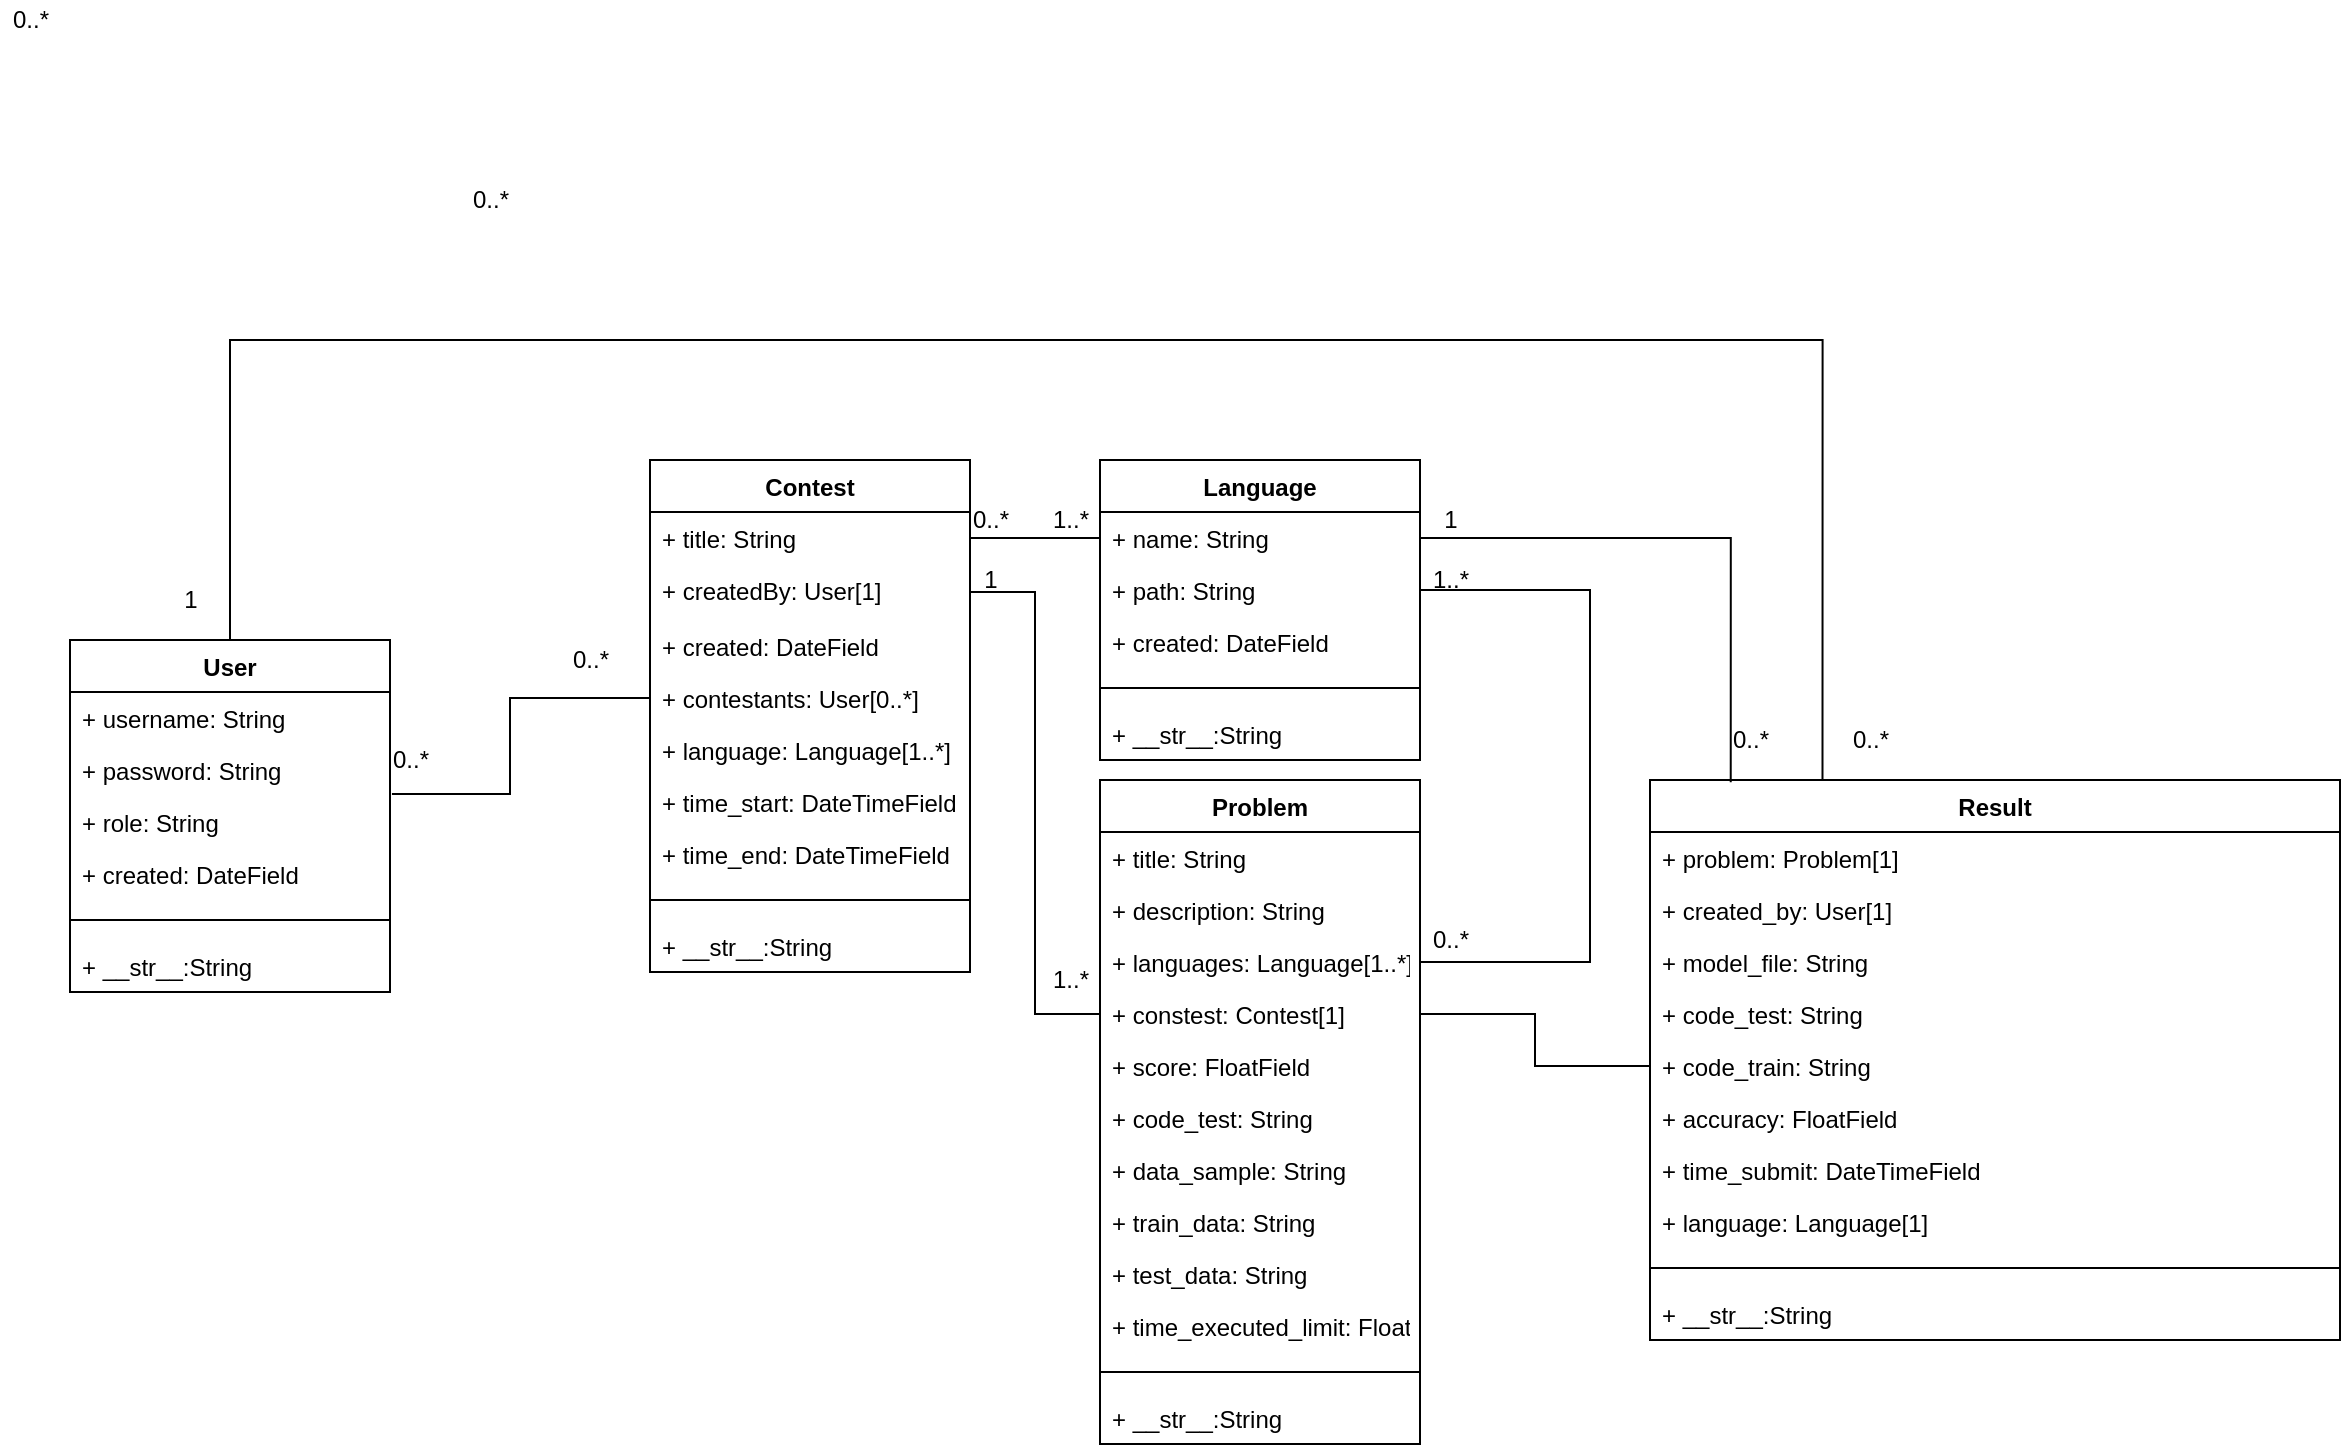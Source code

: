 <mxfile version="14.5.1" type="device" pages="2"><diagram id="wpUmEj4RFHvZGfMuo5O-" name="Page-1"><mxGraphModel dx="1812" dy="593" grid="1" gridSize="10" guides="1" tooltips="1" connect="1" arrows="1" fold="1" page="1" pageScale="1" pageWidth="850" pageHeight="1100" math="0" shadow="0"><root><mxCell id="0"/><mxCell id="1" parent="0"/><mxCell id="9TwuMTxWKljt97giZFqw-1" value="User" style="swimlane;fontStyle=1;align=center;verticalAlign=top;childLayout=stackLayout;horizontal=1;startSize=26;horizontalStack=0;resizeParent=1;resizeParentMax=0;resizeLast=0;collapsible=1;marginBottom=0;" parent="1" vertex="1"><mxGeometry x="-240" y="330" width="160" height="176" as="geometry"/></mxCell><mxCell id="9TwuMTxWKljt97giZFqw-2" value="+ username: String" style="text;strokeColor=none;fillColor=none;align=left;verticalAlign=top;spacingLeft=4;spacingRight=4;overflow=hidden;rotatable=0;points=[[0,0.5],[1,0.5]];portConstraint=eastwest;" parent="9TwuMTxWKljt97giZFqw-1" vertex="1"><mxGeometry y="26" width="160" height="26" as="geometry"/></mxCell><mxCell id="9TwuMTxWKljt97giZFqw-5" value="+ password: String" style="text;strokeColor=none;fillColor=none;align=left;verticalAlign=top;spacingLeft=4;spacingRight=4;overflow=hidden;rotatable=0;points=[[0,0.5],[1,0.5]];portConstraint=eastwest;" parent="9TwuMTxWKljt97giZFqw-1" vertex="1"><mxGeometry y="52" width="160" height="26" as="geometry"/></mxCell><mxCell id="9TwuMTxWKljt97giZFqw-6" value="+ role: String" style="text;strokeColor=none;fillColor=none;align=left;verticalAlign=top;spacingLeft=4;spacingRight=4;overflow=hidden;rotatable=0;points=[[0,0.5],[1,0.5]];portConstraint=eastwest;labelBackgroundColor=#ffffff;" parent="9TwuMTxWKljt97giZFqw-1" vertex="1"><mxGeometry y="78" width="160" height="26" as="geometry"/></mxCell><mxCell id="bIjgMmTDvGOGk84dKv94-11" value="+ created: DateField" style="text;strokeColor=none;fillColor=none;align=left;verticalAlign=top;spacingLeft=4;spacingRight=4;overflow=hidden;rotatable=0;points=[[0,0.5],[1,0.5]];portConstraint=eastwest;labelBackgroundColor=#ffffff;" parent="9TwuMTxWKljt97giZFqw-1" vertex="1"><mxGeometry y="104" width="160" height="26" as="geometry"/></mxCell><mxCell id="9TwuMTxWKljt97giZFqw-3" value="" style="line;strokeWidth=1;fillColor=none;align=left;verticalAlign=middle;spacingTop=-1;spacingLeft=3;spacingRight=3;rotatable=0;labelPosition=right;points=[];portConstraint=eastwest;" parent="9TwuMTxWKljt97giZFqw-1" vertex="1"><mxGeometry y="130" width="160" height="20" as="geometry"/></mxCell><mxCell id="9TwuMTxWKljt97giZFqw-4" value="+ __str__:String" style="text;strokeColor=none;fillColor=none;align=left;verticalAlign=top;spacingLeft=4;spacingRight=4;overflow=hidden;rotatable=0;points=[[0,0.5],[1,0.5]];portConstraint=eastwest;" parent="9TwuMTxWKljt97giZFqw-1" vertex="1"><mxGeometry y="150" width="160" height="26" as="geometry"/></mxCell><mxCell id="bIjgMmTDvGOGk84dKv94-5" value="Contest&#10;" style="swimlane;fontStyle=1;align=center;verticalAlign=top;childLayout=stackLayout;horizontal=1;startSize=26;horizontalStack=0;resizeParent=1;resizeParentMax=0;resizeLast=0;collapsible=1;marginBottom=0;" parent="1" vertex="1"><mxGeometry x="50" y="240" width="160" height="256" as="geometry"/></mxCell><mxCell id="bIjgMmTDvGOGk84dKv94-6" value="+ title: String" style="text;strokeColor=none;fillColor=none;align=left;verticalAlign=top;spacingLeft=4;spacingRight=4;overflow=hidden;rotatable=0;points=[[0,0.5],[1,0.5]];portConstraint=eastwest;" parent="bIjgMmTDvGOGk84dKv94-5" vertex="1"><mxGeometry y="26" width="160" height="26" as="geometry"/></mxCell><mxCell id="bIjgMmTDvGOGk84dKv94-7" value="+ createdBy: User[1]" style="text;strokeColor=none;fillColor=none;align=left;verticalAlign=top;spacingLeft=4;spacingRight=4;overflow=hidden;rotatable=0;points=[[0,0.5],[1,0.5]];portConstraint=eastwest;" parent="bIjgMmTDvGOGk84dKv94-5" vertex="1"><mxGeometry y="52" width="160" height="28" as="geometry"/></mxCell><mxCell id="bIjgMmTDvGOGk84dKv94-8" value="+ created: DateField" style="text;strokeColor=none;fillColor=none;align=left;verticalAlign=top;spacingLeft=4;spacingRight=4;overflow=hidden;rotatable=0;points=[[0,0.5],[1,0.5]];portConstraint=eastwest;labelBackgroundColor=#ffffff;" parent="bIjgMmTDvGOGk84dKv94-5" vertex="1"><mxGeometry y="80" width="160" height="26" as="geometry"/></mxCell><mxCell id="XXnN1bYFeYUg_ChrrPRk-10" value="+ contestants: User[0..*]" style="text;strokeColor=none;fillColor=none;align=left;verticalAlign=top;spacingLeft=4;spacingRight=4;overflow=hidden;rotatable=0;points=[[0,0.5],[1,0.5]];portConstraint=eastwest;labelBackgroundColor=#ffffff;" vertex="1" parent="bIjgMmTDvGOGk84dKv94-5"><mxGeometry y="106" width="160" height="26" as="geometry"/></mxCell><mxCell id="bIjgMmTDvGOGk84dKv94-22" value="+ language: Language[1..*]" style="text;strokeColor=none;fillColor=none;align=left;verticalAlign=top;spacingLeft=4;spacingRight=4;overflow=hidden;rotatable=0;points=[[0,0.5],[1,0.5]];portConstraint=eastwest;labelBackgroundColor=#ffffff;" parent="bIjgMmTDvGOGk84dKv94-5" vertex="1"><mxGeometry y="132" width="160" height="26" as="geometry"/></mxCell><mxCell id="bIjgMmTDvGOGk84dKv94-45" value="+ time_start: DateTimeField" style="text;strokeColor=none;fillColor=none;align=left;verticalAlign=top;spacingLeft=4;spacingRight=4;overflow=hidden;rotatable=0;points=[[0,0.5],[1,0.5]];portConstraint=eastwest;labelBackgroundColor=#ffffff;" parent="bIjgMmTDvGOGk84dKv94-5" vertex="1"><mxGeometry y="158" width="160" height="26" as="geometry"/></mxCell><mxCell id="bIjgMmTDvGOGk84dKv94-46" value="+ time_end: DateTimeField" style="text;strokeColor=none;fillColor=none;align=left;verticalAlign=top;spacingLeft=4;spacingRight=4;overflow=hidden;rotatable=0;points=[[0,0.5],[1,0.5]];portConstraint=eastwest;labelBackgroundColor=#ffffff;" parent="bIjgMmTDvGOGk84dKv94-5" vertex="1"><mxGeometry y="184" width="160" height="26" as="geometry"/></mxCell><mxCell id="bIjgMmTDvGOGk84dKv94-9" value="" style="line;strokeWidth=1;fillColor=none;align=left;verticalAlign=middle;spacingTop=-1;spacingLeft=3;spacingRight=3;rotatable=0;labelPosition=right;points=[];portConstraint=eastwest;" parent="bIjgMmTDvGOGk84dKv94-5" vertex="1"><mxGeometry y="210" width="160" height="20" as="geometry"/></mxCell><mxCell id="bIjgMmTDvGOGk84dKv94-10" value="+ __str__:String" style="text;strokeColor=none;fillColor=none;align=left;verticalAlign=top;spacingLeft=4;spacingRight=4;overflow=hidden;rotatable=0;points=[[0,0.5],[1,0.5]];portConstraint=eastwest;" parent="bIjgMmTDvGOGk84dKv94-5" vertex="1"><mxGeometry y="230" width="160" height="26" as="geometry"/></mxCell><mxCell id="bIjgMmTDvGOGk84dKv94-23" value="Language" style="swimlane;fontStyle=1;align=center;verticalAlign=top;childLayout=stackLayout;horizontal=1;startSize=26;horizontalStack=0;resizeParent=1;resizeParentMax=0;resizeLast=0;collapsible=1;marginBottom=0;" parent="1" vertex="1"><mxGeometry x="275" y="240" width="160" height="150" as="geometry"/></mxCell><mxCell id="bIjgMmTDvGOGk84dKv94-24" value="+ name: String" style="text;strokeColor=none;fillColor=none;align=left;verticalAlign=top;spacingLeft=4;spacingRight=4;overflow=hidden;rotatable=0;points=[[0,0.5],[1,0.5]];portConstraint=eastwest;" parent="bIjgMmTDvGOGk84dKv94-23" vertex="1"><mxGeometry y="26" width="160" height="26" as="geometry"/></mxCell><mxCell id="bIjgMmTDvGOGk84dKv94-26" value="+ path: String" style="text;strokeColor=none;fillColor=none;align=left;verticalAlign=top;spacingLeft=4;spacingRight=4;overflow=hidden;rotatable=0;points=[[0,0.5],[1,0.5]];portConstraint=eastwest;labelBackgroundColor=#ffffff;" parent="bIjgMmTDvGOGk84dKv94-23" vertex="1"><mxGeometry y="52" width="160" height="26" as="geometry"/></mxCell><mxCell id="XXnN1bYFeYUg_ChrrPRk-23" value="+ created: DateField" style="text;strokeColor=none;fillColor=none;align=left;verticalAlign=top;spacingLeft=4;spacingRight=4;overflow=hidden;rotatable=0;points=[[0,0.5],[1,0.5]];portConstraint=eastwest;labelBackgroundColor=#ffffff;" vertex="1" parent="bIjgMmTDvGOGk84dKv94-23"><mxGeometry y="78" width="160" height="26" as="geometry"/></mxCell><mxCell id="bIjgMmTDvGOGk84dKv94-27" value="" style="line;strokeWidth=1;fillColor=none;align=left;verticalAlign=middle;spacingTop=-1;spacingLeft=3;spacingRight=3;rotatable=0;labelPosition=right;points=[];portConstraint=eastwest;" parent="bIjgMmTDvGOGk84dKv94-23" vertex="1"><mxGeometry y="104" width="160" height="20" as="geometry"/></mxCell><mxCell id="bIjgMmTDvGOGk84dKv94-28" value="+ __str__:String" style="text;strokeColor=none;fillColor=none;align=left;verticalAlign=top;spacingLeft=4;spacingRight=4;overflow=hidden;rotatable=0;points=[[0,0.5],[1,0.5]];portConstraint=eastwest;" parent="bIjgMmTDvGOGk84dKv94-23" vertex="1"><mxGeometry y="124" width="160" height="26" as="geometry"/></mxCell><mxCell id="bIjgMmTDvGOGk84dKv94-30" value="Problem" style="swimlane;fontStyle=1;align=center;verticalAlign=top;childLayout=stackLayout;horizontal=1;startSize=26;horizontalStack=0;resizeParent=1;resizeParentMax=0;resizeLast=0;collapsible=1;marginBottom=0;" parent="1" vertex="1"><mxGeometry x="275" y="400" width="160" height="332" as="geometry"/></mxCell><mxCell id="bIjgMmTDvGOGk84dKv94-31" value="+ title: String" style="text;strokeColor=none;fillColor=none;align=left;verticalAlign=top;spacingLeft=4;spacingRight=4;overflow=hidden;rotatable=0;points=[[0,0.5],[1,0.5]];portConstraint=eastwest;" parent="bIjgMmTDvGOGk84dKv94-30" vertex="1"><mxGeometry y="26" width="160" height="26" as="geometry"/></mxCell><mxCell id="bIjgMmTDvGOGk84dKv94-32" value="+ description: String" style="text;strokeColor=none;fillColor=none;align=left;verticalAlign=top;spacingLeft=4;spacingRight=4;overflow=hidden;rotatable=0;points=[[0,0.5],[1,0.5]];portConstraint=eastwest;labelBackgroundColor=#ffffff;" parent="bIjgMmTDvGOGk84dKv94-30" vertex="1"><mxGeometry y="52" width="160" height="26" as="geometry"/></mxCell><mxCell id="bIjgMmTDvGOGk84dKv94-36" value="+ languages: Language[1..*]" style="text;strokeColor=none;fillColor=none;align=left;verticalAlign=top;spacingLeft=4;spacingRight=4;overflow=hidden;rotatable=0;points=[[0,0.5],[1,0.5]];portConstraint=eastwest;labelBackgroundColor=#ffffff;" parent="bIjgMmTDvGOGk84dKv94-30" vertex="1"><mxGeometry y="78" width="160" height="26" as="geometry"/></mxCell><mxCell id="bIjgMmTDvGOGk84dKv94-38" value="+ constest: Contest[1]" style="text;strokeColor=none;fillColor=none;align=left;verticalAlign=top;spacingLeft=4;spacingRight=4;overflow=hidden;rotatable=0;points=[[0,0.5],[1,0.5]];portConstraint=eastwest;labelBackgroundColor=#ffffff;" parent="bIjgMmTDvGOGk84dKv94-30" vertex="1"><mxGeometry y="104" width="160" height="26" as="geometry"/></mxCell><mxCell id="bIjgMmTDvGOGk84dKv94-39" value="+ score: FloatField" style="text;strokeColor=none;fillColor=none;align=left;verticalAlign=top;spacingLeft=4;spacingRight=4;overflow=hidden;rotatable=0;points=[[0,0.5],[1,0.5]];portConstraint=eastwest;labelBackgroundColor=#ffffff;" parent="bIjgMmTDvGOGk84dKv94-30" vertex="1"><mxGeometry y="130" width="160" height="26" as="geometry"/></mxCell><mxCell id="bIjgMmTDvGOGk84dKv94-40" value="+ code_test: String" style="text;strokeColor=none;fillColor=none;align=left;verticalAlign=top;spacingLeft=4;spacingRight=4;overflow=hidden;rotatable=0;points=[[0,0.5],[1,0.5]];portConstraint=eastwest;labelBackgroundColor=#ffffff;" parent="bIjgMmTDvGOGk84dKv94-30" vertex="1"><mxGeometry y="156" width="160" height="26" as="geometry"/></mxCell><mxCell id="bIjgMmTDvGOGk84dKv94-41" value="+ data_sample: String" style="text;strokeColor=none;fillColor=none;align=left;verticalAlign=top;spacingLeft=4;spacingRight=4;overflow=hidden;rotatable=0;points=[[0,0.5],[1,0.5]];portConstraint=eastwest;labelBackgroundColor=#ffffff;" parent="bIjgMmTDvGOGk84dKv94-30" vertex="1"><mxGeometry y="182" width="160" height="26" as="geometry"/></mxCell><mxCell id="bIjgMmTDvGOGk84dKv94-42" value="+ train_data: String" style="text;strokeColor=none;fillColor=none;align=left;verticalAlign=top;spacingLeft=4;spacingRight=4;overflow=hidden;rotatable=0;points=[[0,0.5],[1,0.5]];portConstraint=eastwest;labelBackgroundColor=#ffffff;" parent="bIjgMmTDvGOGk84dKv94-30" vertex="1"><mxGeometry y="208" width="160" height="26" as="geometry"/></mxCell><mxCell id="bIjgMmTDvGOGk84dKv94-43" value="+ test_data: String" style="text;strokeColor=none;fillColor=none;align=left;verticalAlign=top;spacingLeft=4;spacingRight=4;overflow=hidden;rotatable=0;points=[[0,0.5],[1,0.5]];portConstraint=eastwest;labelBackgroundColor=#ffffff;" parent="bIjgMmTDvGOGk84dKv94-30" vertex="1"><mxGeometry y="234" width="160" height="26" as="geometry"/></mxCell><mxCell id="bIjgMmTDvGOGk84dKv94-44" value="+ time_executed_limit: FloatField" style="text;strokeColor=none;fillColor=none;align=left;verticalAlign=top;spacingLeft=4;spacingRight=4;overflow=hidden;rotatable=0;points=[[0,0.5],[1,0.5]];portConstraint=eastwest;labelBackgroundColor=#ffffff;" parent="bIjgMmTDvGOGk84dKv94-30" vertex="1"><mxGeometry y="260" width="160" height="26" as="geometry"/></mxCell><mxCell id="bIjgMmTDvGOGk84dKv94-33" value="" style="line;strokeWidth=1;fillColor=none;align=left;verticalAlign=middle;spacingTop=-1;spacingLeft=3;spacingRight=3;rotatable=0;labelPosition=right;points=[];portConstraint=eastwest;" parent="bIjgMmTDvGOGk84dKv94-30" vertex="1"><mxGeometry y="286" width="160" height="20" as="geometry"/></mxCell><mxCell id="bIjgMmTDvGOGk84dKv94-34" value="+ __str__:String" style="text;strokeColor=none;fillColor=none;align=left;verticalAlign=top;spacingLeft=4;spacingRight=4;overflow=hidden;rotatable=0;points=[[0,0.5],[1,0.5]];portConstraint=eastwest;" parent="bIjgMmTDvGOGk84dKv94-30" vertex="1"><mxGeometry y="306" width="160" height="26" as="geometry"/></mxCell><mxCell id="bIjgMmTDvGOGk84dKv94-37" style="edgeStyle=orthogonalEdgeStyle;rounded=0;orthogonalLoop=1;jettySize=auto;html=1;exitX=1;exitY=0.5;exitDx=0;exitDy=0;endArrow=none;endFill=0;entryX=1;entryY=0.5;entryDx=0;entryDy=0;" parent="1" source="bIjgMmTDvGOGk84dKv94-36" target="bIjgMmTDvGOGk84dKv94-26" edge="1"><mxGeometry relative="1" as="geometry"><mxPoint x="436" y="286" as="targetPoint"/><Array as="points"><mxPoint x="520" y="491"/><mxPoint x="520" y="305"/></Array></mxGeometry></mxCell><mxCell id="XXnN1bYFeYUg_ChrrPRk-19" style="edgeStyle=orthogonalEdgeStyle;rounded=0;orthogonalLoop=1;jettySize=auto;html=1;exitX=0.25;exitY=0;exitDx=0;exitDy=0;entryX=0.5;entryY=0;entryDx=0;entryDy=0;endArrow=none;endFill=0;" edge="1" parent="1" source="bIjgMmTDvGOGk84dKv94-47" target="9TwuMTxWKljt97giZFqw-1"><mxGeometry relative="1" as="geometry"><Array as="points"><mxPoint x="636" y="180"/><mxPoint x="-160" y="180"/></Array></mxGeometry></mxCell><mxCell id="bIjgMmTDvGOGk84dKv94-47" value="Result" style="swimlane;fontStyle=1;align=center;verticalAlign=top;childLayout=stackLayout;horizontal=1;startSize=26;horizontalStack=0;resizeParent=1;resizeParentMax=0;resizeLast=0;collapsible=1;marginBottom=0;" parent="1" vertex="1"><mxGeometry x="550" y="400" width="345" height="280" as="geometry"/></mxCell><mxCell id="bIjgMmTDvGOGk84dKv94-48" value="+ problem: Problem[1]" style="text;strokeColor=none;fillColor=none;align=left;verticalAlign=top;spacingLeft=4;spacingRight=4;overflow=hidden;rotatable=0;points=[[0,0.5],[1,0.5]];portConstraint=eastwest;" parent="bIjgMmTDvGOGk84dKv94-47" vertex="1"><mxGeometry y="26" width="345" height="26" as="geometry"/></mxCell><mxCell id="XXnN1bYFeYUg_ChrrPRk-14" value="+ created_by: User[1]" style="text;strokeColor=none;fillColor=none;align=left;verticalAlign=top;spacingLeft=4;spacingRight=4;overflow=hidden;rotatable=0;points=[[0,0.5],[1,0.5]];portConstraint=eastwest;" vertex="1" parent="bIjgMmTDvGOGk84dKv94-47"><mxGeometry y="52" width="345" height="26" as="geometry"/></mxCell><mxCell id="bIjgMmTDvGOGk84dKv94-50" value="+ model_file: String" style="text;strokeColor=none;fillColor=none;align=left;verticalAlign=top;spacingLeft=4;spacingRight=4;overflow=hidden;rotatable=0;points=[[0,0.5],[1,0.5]];portConstraint=eastwest;labelBackgroundColor=#ffffff;" parent="bIjgMmTDvGOGk84dKv94-47" vertex="1"><mxGeometry y="78" width="345" height="26" as="geometry"/></mxCell><mxCell id="bIjgMmTDvGOGk84dKv94-53" value="+ code_test: String" style="text;strokeColor=none;fillColor=none;align=left;verticalAlign=top;spacingLeft=4;spacingRight=4;overflow=hidden;rotatable=0;points=[[0,0.5],[1,0.5]];portConstraint=eastwest;labelBackgroundColor=#ffffff;" parent="bIjgMmTDvGOGk84dKv94-47" vertex="1"><mxGeometry y="104" width="345" height="26" as="geometry"/></mxCell><mxCell id="bIjgMmTDvGOGk84dKv94-54" value="+ code_train: String" style="text;strokeColor=none;fillColor=none;align=left;verticalAlign=top;spacingLeft=4;spacingRight=4;overflow=hidden;rotatable=0;points=[[0,0.5],[1,0.5]];portConstraint=eastwest;labelBackgroundColor=#ffffff;" parent="bIjgMmTDvGOGk84dKv94-47" vertex="1"><mxGeometry y="130" width="345" height="26" as="geometry"/></mxCell><mxCell id="bIjgMmTDvGOGk84dKv94-55" value="+ accuracy: FloatField" style="text;strokeColor=none;fillColor=none;align=left;verticalAlign=top;spacingLeft=4;spacingRight=4;overflow=hidden;rotatable=0;points=[[0,0.5],[1,0.5]];portConstraint=eastwest;labelBackgroundColor=#ffffff;" parent="bIjgMmTDvGOGk84dKv94-47" vertex="1"><mxGeometry y="156" width="345" height="26" as="geometry"/></mxCell><mxCell id="bIjgMmTDvGOGk84dKv94-56" value="+ time_submit: DateTimeField" style="text;strokeColor=none;fillColor=none;align=left;verticalAlign=top;spacingLeft=4;spacingRight=4;overflow=hidden;rotatable=0;points=[[0,0.5],[1,0.5]];portConstraint=eastwest;labelBackgroundColor=#ffffff;" parent="bIjgMmTDvGOGk84dKv94-47" vertex="1"><mxGeometry y="182" width="345" height="26" as="geometry"/></mxCell><mxCell id="bIjgMmTDvGOGk84dKv94-57" value="+ language: Language[1]" style="text;strokeColor=none;fillColor=none;align=left;verticalAlign=top;spacingLeft=4;spacingRight=4;overflow=hidden;rotatable=0;points=[[0,0.5],[1,0.5]];portConstraint=eastwest;labelBackgroundColor=#ffffff;" parent="bIjgMmTDvGOGk84dKv94-47" vertex="1"><mxGeometry y="208" width="345" height="26" as="geometry"/></mxCell><mxCell id="bIjgMmTDvGOGk84dKv94-51" value="" style="line;strokeWidth=1;fillColor=none;align=left;verticalAlign=middle;spacingTop=-1;spacingLeft=3;spacingRight=3;rotatable=0;labelPosition=right;points=[];portConstraint=eastwest;" parent="bIjgMmTDvGOGk84dKv94-47" vertex="1"><mxGeometry y="234" width="345" height="20" as="geometry"/></mxCell><mxCell id="bIjgMmTDvGOGk84dKv94-52" value="+ __str__:String" style="text;strokeColor=none;fillColor=none;align=left;verticalAlign=top;spacingLeft=4;spacingRight=4;overflow=hidden;rotatable=0;points=[[0,0.5],[1,0.5]];portConstraint=eastwest;" parent="bIjgMmTDvGOGk84dKv94-47" vertex="1"><mxGeometry y="254" width="345" height="26" as="geometry"/></mxCell><mxCell id="bIjgMmTDvGOGk84dKv94-59" style="edgeStyle=orthogonalEdgeStyle;rounded=0;orthogonalLoop=1;jettySize=auto;html=1;exitX=1;exitY=0.5;exitDx=0;exitDy=0;entryX=0;entryY=0.5;entryDx=0;entryDy=0;endArrow=none;endFill=0;" parent="1" source="bIjgMmTDvGOGk84dKv94-6" target="bIjgMmTDvGOGk84dKv94-24" edge="1"><mxGeometry relative="1" as="geometry"/></mxCell><mxCell id="bIjgMmTDvGOGk84dKv94-60" style="edgeStyle=orthogonalEdgeStyle;rounded=0;orthogonalLoop=1;jettySize=auto;html=1;entryX=0;entryY=0.5;entryDx=0;entryDy=0;endArrow=none;endFill=0;" parent="1" source="bIjgMmTDvGOGk84dKv94-7" target="bIjgMmTDvGOGk84dKv94-38" edge="1"><mxGeometry relative="1" as="geometry"/></mxCell><mxCell id="bIjgMmTDvGOGk84dKv94-64" style="edgeStyle=orthogonalEdgeStyle;rounded=0;orthogonalLoop=1;jettySize=auto;html=1;exitX=1.006;exitY=-0.038;exitDx=0;exitDy=0;endArrow=none;endFill=0;exitPerimeter=0;entryX=0;entryY=0.5;entryDx=0;entryDy=0;" parent="1" source="9TwuMTxWKljt97giZFqw-6" target="XXnN1bYFeYUg_ChrrPRk-10" edge="1"><mxGeometry relative="1" as="geometry"><mxPoint x="30" y="691" as="sourcePoint"/><mxPoint x="50" y="411" as="targetPoint"/><Array as="points"><mxPoint x="-20" y="407"/><mxPoint x="-20" y="359"/></Array></mxGeometry></mxCell><mxCell id="XXnN1bYFeYUg_ChrrPRk-2" value="1..*" style="text;html=1;align=center;verticalAlign=middle;resizable=0;points=[];autosize=1;" vertex="1" parent="1"><mxGeometry x="245" y="260" width="30" height="20" as="geometry"/></mxCell><mxCell id="XXnN1bYFeYUg_ChrrPRk-3" value="0..*" style="text;html=1;align=center;verticalAlign=middle;resizable=0;points=[];autosize=1;" vertex="1" parent="1"><mxGeometry x="205" y="260" width="30" height="20" as="geometry"/></mxCell><mxCell id="XXnN1bYFeYUg_ChrrPRk-4" value="1..*" style="text;html=1;align=center;verticalAlign=middle;resizable=0;points=[];autosize=1;" vertex="1" parent="1"><mxGeometry x="245" y="490" width="30" height="20" as="geometry"/></mxCell><mxCell id="XXnN1bYFeYUg_ChrrPRk-5" value="1" style="text;html=1;align=center;verticalAlign=middle;resizable=0;points=[];autosize=1;" vertex="1" parent="1"><mxGeometry x="210" y="290" width="20" height="20" as="geometry"/></mxCell><mxCell id="XXnN1bYFeYUg_ChrrPRk-6" value="1..*" style="text;html=1;align=center;verticalAlign=middle;resizable=0;points=[];autosize=1;" vertex="1" parent="1"><mxGeometry x="435" y="290" width="30" height="20" as="geometry"/></mxCell><mxCell id="XXnN1bYFeYUg_ChrrPRk-7" value="0..*" style="text;html=1;align=center;verticalAlign=middle;resizable=0;points=[];autosize=1;" vertex="1" parent="1"><mxGeometry x="435" y="470" width="30" height="20" as="geometry"/></mxCell><mxCell id="XXnN1bYFeYUg_ChrrPRk-8" value="1" style="text;html=1;align=center;verticalAlign=middle;resizable=0;points=[];autosize=1;" vertex="1" parent="1"><mxGeometry x="440" y="260" width="20" height="20" as="geometry"/></mxCell><mxCell id="XXnN1bYFeYUg_ChrrPRk-9" value="0..*" style="text;html=1;align=center;verticalAlign=middle;resizable=0;points=[];autosize=1;" vertex="1" parent="1"><mxGeometry x="-45" y="100" width="30" height="20" as="geometry"/></mxCell><mxCell id="XXnN1bYFeYUg_ChrrPRk-12" value="0..*" style="text;html=1;align=center;verticalAlign=middle;resizable=0;points=[];autosize=1;" vertex="1" parent="1"><mxGeometry x="-85" y="380" width="30" height="20" as="geometry"/></mxCell><mxCell id="XXnN1bYFeYUg_ChrrPRk-13" value="0..*" style="text;html=1;align=center;verticalAlign=middle;resizable=0;points=[];autosize=1;" vertex="1" parent="1"><mxGeometry x="5" y="330" width="30" height="20" as="geometry"/></mxCell><mxCell id="XXnN1bYFeYUg_ChrrPRk-16" value="0..*" style="text;html=1;align=center;verticalAlign=middle;resizable=0;points=[];autosize=1;" vertex="1" parent="1"><mxGeometry x="-275" y="10" width="30" height="20" as="geometry"/></mxCell><mxCell id="XXnN1bYFeYUg_ChrrPRk-17" value="1" style="text;html=1;align=center;verticalAlign=middle;resizable=0;points=[];autosize=1;" vertex="1" parent="1"><mxGeometry x="-190" y="300" width="20" height="20" as="geometry"/></mxCell><mxCell id="XXnN1bYFeYUg_ChrrPRk-18" style="edgeStyle=orthogonalEdgeStyle;rounded=0;orthogonalLoop=1;jettySize=auto;html=1;exitX=1;exitY=0.5;exitDx=0;exitDy=0;entryX=0;entryY=0.5;entryDx=0;entryDy=0;endArrow=none;endFill=0;" edge="1" parent="1" source="bIjgMmTDvGOGk84dKv94-38" target="bIjgMmTDvGOGk84dKv94-54"><mxGeometry relative="1" as="geometry"/></mxCell><mxCell id="XXnN1bYFeYUg_ChrrPRk-20" style="edgeStyle=orthogonalEdgeStyle;rounded=0;orthogonalLoop=1;jettySize=auto;html=1;exitX=1;exitY=0.5;exitDx=0;exitDy=0;entryX=0.117;entryY=0.004;entryDx=0;entryDy=0;entryPerimeter=0;endArrow=none;endFill=0;" edge="1" parent="1" source="bIjgMmTDvGOGk84dKv94-24" target="bIjgMmTDvGOGk84dKv94-47"><mxGeometry relative="1" as="geometry"/></mxCell><mxCell id="XXnN1bYFeYUg_ChrrPRk-21" value="0..*" style="text;html=1;align=center;verticalAlign=middle;resizable=0;points=[];autosize=1;" vertex="1" parent="1"><mxGeometry x="585" y="370" width="30" height="20" as="geometry"/></mxCell><mxCell id="XXnN1bYFeYUg_ChrrPRk-22" value="0..*" style="text;html=1;align=center;verticalAlign=middle;resizable=0;points=[];autosize=1;" vertex="1" parent="1"><mxGeometry x="645" y="370" width="30" height="20" as="geometry"/></mxCell></root></mxGraphModel></diagram><diagram id="dzYoyI4yAI-FtLKrExO_" name="Page-2"><mxGraphModel dx="405" dy="318" grid="1" gridSize="10" guides="1" tooltips="1" connect="1" arrows="1" fold="1" page="1" pageScale="1" pageWidth="850" pageHeight="1100" math="0" shadow="0"><root><mxCell id="WqLkzqlVt1uI1FopGiEU-0"/><mxCell id="WqLkzqlVt1uI1FopGiEU-1" parent="WqLkzqlVt1uI1FopGiEU-0"/></root></mxGraphModel></diagram></mxfile>